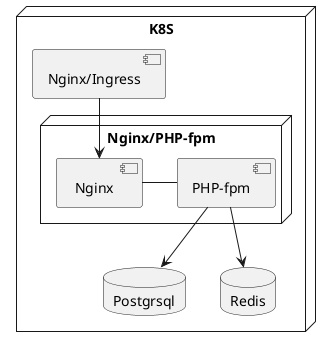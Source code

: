 @startuml
'https://plantuml.com/component-diagram

node "K8S" {
    [Nginx/Ingress]
    node "Nginx/PHP-fpm" {
      [ Nginx ] - [PHP-fpm]
    }

    database "Postgrsql" {
    }

    database "Redis" {
    }
}

[Nginx/Ingress] -->  [ Nginx ]
[PHP-fpm] --> Postgrsql
[PHP-fpm] --> Redis

@enduml